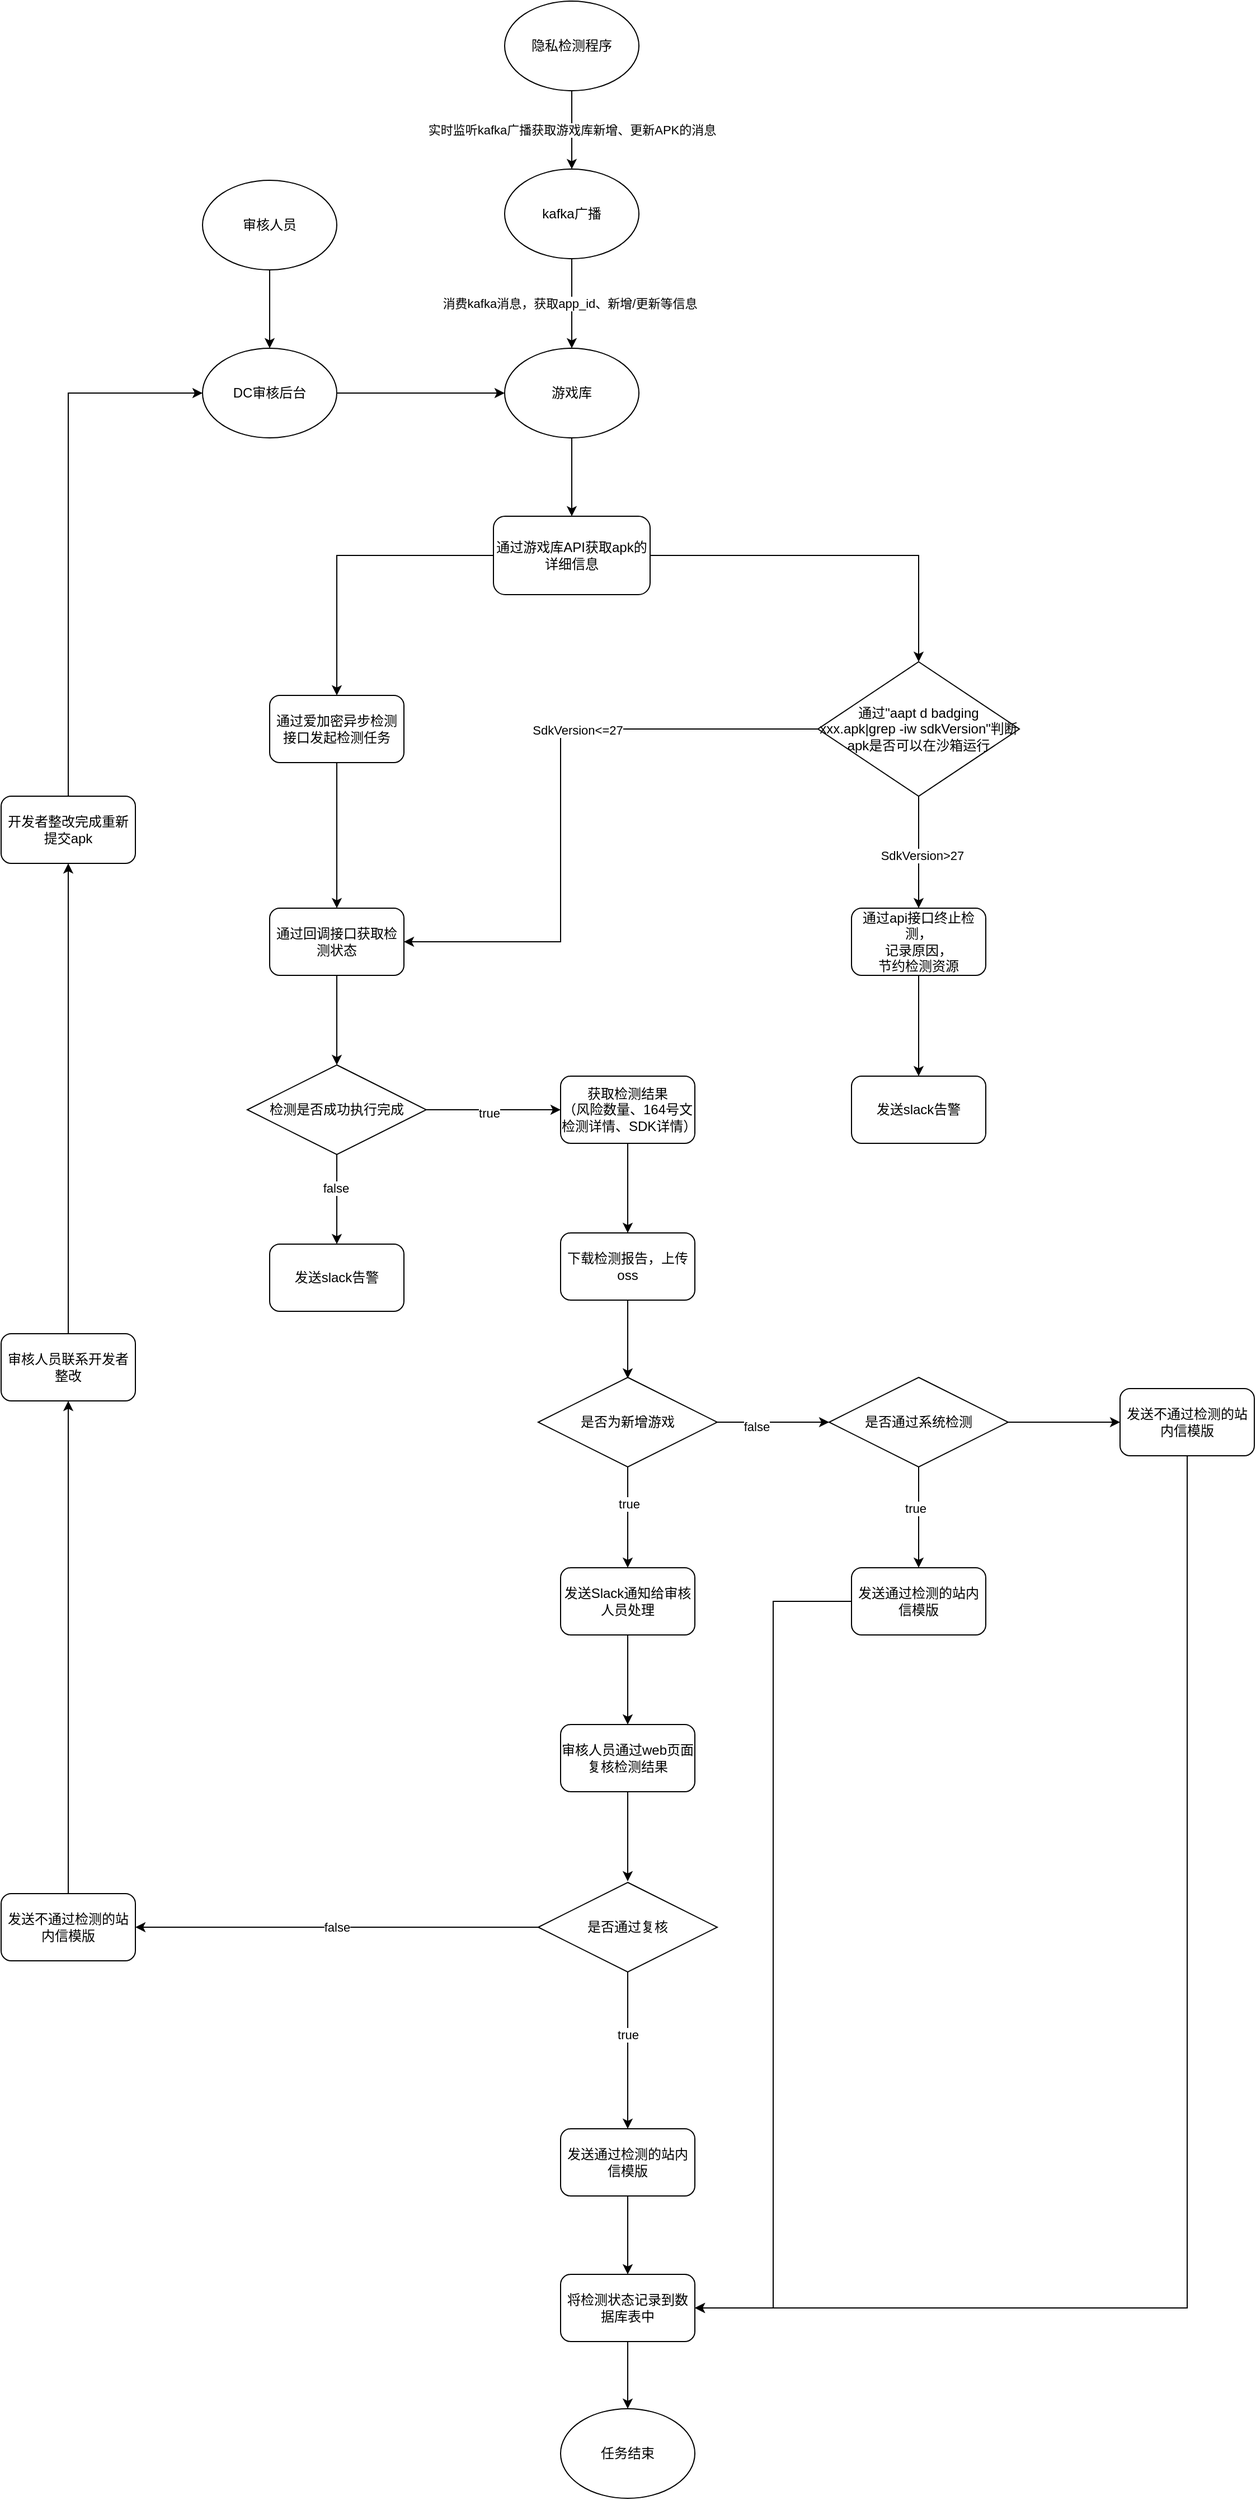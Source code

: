 <mxfile version="21.1.7" type="github">
  <diagram name="第 1 页" id="ZRmCv5PV6aarmLKB5haa">
    <mxGraphModel dx="2901" dy="2228" grid="1" gridSize="10" guides="1" tooltips="1" connect="1" arrows="1" fold="1" page="1" pageScale="1" pageWidth="827" pageHeight="1169" math="0" shadow="0">
      <root>
        <mxCell id="0" />
        <mxCell id="1" parent="0" />
        <mxCell id="ErXdo7OK-UVKG9JZovRo-5" value="实时监听kafka广播获取游戏库新增、更新APK的消息" style="edgeStyle=orthogonalEdgeStyle;rounded=0;orthogonalLoop=1;jettySize=auto;html=1;entryX=0.5;entryY=0;entryDx=0;entryDy=0;" parent="1" source="ErXdo7OK-UVKG9JZovRo-2" target="ErXdo7OK-UVKG9JZovRo-3" edge="1">
          <mxGeometry relative="1" as="geometry" />
        </mxCell>
        <mxCell id="ErXdo7OK-UVKG9JZovRo-2" value="隐私检测程序" style="ellipse;whiteSpace=wrap;html=1;" parent="1" vertex="1">
          <mxGeometry x="320" y="-140" width="120" height="80" as="geometry" />
        </mxCell>
        <mxCell id="hADiYlfOPuPrfmd_v7wi-25" value="" style="edgeStyle=orthogonalEdgeStyle;rounded=0;orthogonalLoop=1;jettySize=auto;html=1;" parent="1" source="ErXdo7OK-UVKG9JZovRo-3" target="hADiYlfOPuPrfmd_v7wi-24" edge="1">
          <mxGeometry relative="1" as="geometry" />
        </mxCell>
        <mxCell id="hADiYlfOPuPrfmd_v7wi-31" value="消费kafka消息，获取app_id、新增/更新等信息" style="edgeLabel;html=1;align=center;verticalAlign=middle;resizable=0;points=[];" parent="hADiYlfOPuPrfmd_v7wi-25" vertex="1" connectable="0">
          <mxGeometry y="-2" relative="1" as="geometry">
            <mxPoint as="offset" />
          </mxGeometry>
        </mxCell>
        <mxCell id="ErXdo7OK-UVKG9JZovRo-3" value="kafka广播" style="ellipse;whiteSpace=wrap;html=1;" parent="1" vertex="1">
          <mxGeometry x="320" y="10" width="120" height="80" as="geometry" />
        </mxCell>
        <mxCell id="ErXdo7OK-UVKG9JZovRo-14" value="" style="edgeStyle=orthogonalEdgeStyle;rounded=0;orthogonalLoop=1;jettySize=auto;html=1;" parent="1" source="ErXdo7OK-UVKG9JZovRo-9" target="ErXdo7OK-UVKG9JZovRo-13" edge="1">
          <mxGeometry relative="1" as="geometry" />
        </mxCell>
        <mxCell id="ErXdo7OK-UVKG9JZovRo-16" value="SdkVersion&amp;gt;27" style="edgeLabel;html=1;align=center;verticalAlign=middle;resizable=0;points=[];" parent="ErXdo7OK-UVKG9JZovRo-14" vertex="1" connectable="0">
          <mxGeometry x="0.051" y="2" relative="1" as="geometry">
            <mxPoint x="1" as="offset" />
          </mxGeometry>
        </mxCell>
        <mxCell id="ErXdo7OK-UVKG9JZovRo-21" style="edgeStyle=orthogonalEdgeStyle;rounded=0;orthogonalLoop=1;jettySize=auto;html=1;" parent="1" source="ErXdo7OK-UVKG9JZovRo-9" target="ErXdo7OK-UVKG9JZovRo-19" edge="1">
          <mxGeometry relative="1" as="geometry">
            <Array as="points">
              <mxPoint x="370" y="510" />
              <mxPoint x="370" y="700" />
            </Array>
          </mxGeometry>
        </mxCell>
        <mxCell id="ErXdo7OK-UVKG9JZovRo-22" value="SdkVersion&amp;lt;=27" style="edgeLabel;html=1;align=center;verticalAlign=middle;resizable=0;points=[];" parent="ErXdo7OK-UVKG9JZovRo-21" vertex="1" connectable="0">
          <mxGeometry x="-0.231" y="1" relative="1" as="geometry">
            <mxPoint as="offset" />
          </mxGeometry>
        </mxCell>
        <mxCell id="ErXdo7OK-UVKG9JZovRo-9" value="通过&quot;aapt d badging xxx.apk|grep -iw sdkVersion&quot;判断apk是否可以在沙箱运行" style="rhombus;whiteSpace=wrap;html=1;" parent="1" vertex="1">
          <mxGeometry x="600" y="450" width="180" height="120" as="geometry" />
        </mxCell>
        <mxCell id="ErXdo7OK-UVKG9JZovRo-12" value="" style="edgeStyle=orthogonalEdgeStyle;rounded=0;orthogonalLoop=1;jettySize=auto;html=1;" parent="1" source="ErXdo7OK-UVKG9JZovRo-10" target="ErXdo7OK-UVKG9JZovRo-9" edge="1">
          <mxGeometry relative="1" as="geometry" />
        </mxCell>
        <mxCell id="ErXdo7OK-UVKG9JZovRo-18" value="" style="edgeStyle=orthogonalEdgeStyle;rounded=0;orthogonalLoop=1;jettySize=auto;html=1;" parent="1" source="ErXdo7OK-UVKG9JZovRo-10" target="ErXdo7OK-UVKG9JZovRo-15" edge="1">
          <mxGeometry relative="1" as="geometry" />
        </mxCell>
        <mxCell id="ErXdo7OK-UVKG9JZovRo-10" value="通过游戏库API获取apk的详细信息" style="rounded=1;whiteSpace=wrap;html=1;" parent="1" vertex="1">
          <mxGeometry x="310" y="320" width="140" height="70" as="geometry" />
        </mxCell>
        <mxCell id="ErXdo7OK-UVKG9JZovRo-51" style="edgeStyle=orthogonalEdgeStyle;rounded=0;orthogonalLoop=1;jettySize=auto;html=1;entryX=0.5;entryY=0;entryDx=0;entryDy=0;" parent="1" source="ErXdo7OK-UVKG9JZovRo-13" target="ErXdo7OK-UVKG9JZovRo-50" edge="1">
          <mxGeometry relative="1" as="geometry" />
        </mxCell>
        <mxCell id="ErXdo7OK-UVKG9JZovRo-13" value="通过api接口终止检测，&lt;br&gt;记录原因，&lt;br&gt;节约检测资源" style="rounded=1;whiteSpace=wrap;html=1;" parent="1" vertex="1">
          <mxGeometry x="630" y="670" width="120" height="60" as="geometry" />
        </mxCell>
        <mxCell id="ErXdo7OK-UVKG9JZovRo-23" value="" style="edgeStyle=orthogonalEdgeStyle;rounded=0;orthogonalLoop=1;jettySize=auto;html=1;" parent="1" source="ErXdo7OK-UVKG9JZovRo-15" target="ErXdo7OK-UVKG9JZovRo-19" edge="1">
          <mxGeometry relative="1" as="geometry" />
        </mxCell>
        <mxCell id="ErXdo7OK-UVKG9JZovRo-15" value="通过爱加密异步检测接口发起检测任务" style="rounded=1;whiteSpace=wrap;html=1;" parent="1" vertex="1">
          <mxGeometry x="110" y="480" width="120" height="60" as="geometry" />
        </mxCell>
        <mxCell id="ErXdo7OK-UVKG9JZovRo-25" value="" style="edgeStyle=orthogonalEdgeStyle;rounded=0;orthogonalLoop=1;jettySize=auto;html=1;" parent="1" source="ErXdo7OK-UVKG9JZovRo-19" edge="1">
          <mxGeometry relative="1" as="geometry">
            <mxPoint x="170" y="810" as="targetPoint" />
          </mxGeometry>
        </mxCell>
        <mxCell id="ErXdo7OK-UVKG9JZovRo-19" value="通过回调接口获取检测状态" style="rounded=1;whiteSpace=wrap;html=1;" parent="1" vertex="1">
          <mxGeometry x="110" y="670" width="120" height="60" as="geometry" />
        </mxCell>
        <mxCell id="ErXdo7OK-UVKG9JZovRo-28" value="" style="edgeStyle=orthogonalEdgeStyle;rounded=0;orthogonalLoop=1;jettySize=auto;html=1;" parent="1" source="ErXdo7OK-UVKG9JZovRo-26" edge="1">
          <mxGeometry relative="1" as="geometry">
            <mxPoint x="370" y="850" as="targetPoint" />
          </mxGeometry>
        </mxCell>
        <mxCell id="ErXdo7OK-UVKG9JZovRo-29" value="true" style="edgeLabel;html=1;align=center;verticalAlign=middle;resizable=0;points=[];" parent="ErXdo7OK-UVKG9JZovRo-28" vertex="1" connectable="0">
          <mxGeometry x="-0.073" y="-3" relative="1" as="geometry">
            <mxPoint as="offset" />
          </mxGeometry>
        </mxCell>
        <mxCell id="ErXdo7OK-UVKG9JZovRo-47" value="" style="edgeStyle=orthogonalEdgeStyle;rounded=0;orthogonalLoop=1;jettySize=auto;html=1;" parent="1" source="ErXdo7OK-UVKG9JZovRo-26" target="ErXdo7OK-UVKG9JZovRo-46" edge="1">
          <mxGeometry relative="1" as="geometry" />
        </mxCell>
        <mxCell id="ErXdo7OK-UVKG9JZovRo-48" value="false" style="edgeLabel;html=1;align=center;verticalAlign=middle;resizable=0;points=[];" parent="ErXdo7OK-UVKG9JZovRo-47" vertex="1" connectable="0">
          <mxGeometry x="-0.25" y="-1" relative="1" as="geometry">
            <mxPoint as="offset" />
          </mxGeometry>
        </mxCell>
        <mxCell id="ErXdo7OK-UVKG9JZovRo-26" value="检测是否成功执行完成" style="rhombus;whiteSpace=wrap;html=1;" parent="1" vertex="1">
          <mxGeometry x="90" y="810" width="160" height="80" as="geometry" />
        </mxCell>
        <mxCell id="ErXdo7OK-UVKG9JZovRo-38" value="" style="edgeStyle=orthogonalEdgeStyle;rounded=0;orthogonalLoop=1;jettySize=auto;html=1;" parent="1" source="ErXdo7OK-UVKG9JZovRo-34" target="ErXdo7OK-UVKG9JZovRo-37" edge="1">
          <mxGeometry relative="1" as="geometry" />
        </mxCell>
        <mxCell id="ErXdo7OK-UVKG9JZovRo-34" value="获取检测结果&lt;br&gt;（风险数量、164号文检测详情、SDK详情）" style="rounded=1;whiteSpace=wrap;html=1;" parent="1" vertex="1">
          <mxGeometry x="370" y="820" width="120" height="60" as="geometry" />
        </mxCell>
        <mxCell id="ErXdo7OK-UVKG9JZovRo-43" value="" style="edgeStyle=orthogonalEdgeStyle;rounded=0;orthogonalLoop=1;jettySize=auto;html=1;" parent="1" source="ErXdo7OK-UVKG9JZovRo-37" edge="1">
          <mxGeometry relative="1" as="geometry">
            <mxPoint x="430" y="1090" as="targetPoint" />
          </mxGeometry>
        </mxCell>
        <mxCell id="ErXdo7OK-UVKG9JZovRo-37" value="下载检测报告，上传oss" style="rounded=1;whiteSpace=wrap;html=1;" parent="1" vertex="1">
          <mxGeometry x="370" y="960" width="120" height="60" as="geometry" />
        </mxCell>
        <mxCell id="ErXdo7OK-UVKG9JZovRo-46" value="发送slack告警" style="rounded=1;whiteSpace=wrap;html=1;" parent="1" vertex="1">
          <mxGeometry x="110" y="970" width="120" height="60" as="geometry" />
        </mxCell>
        <mxCell id="ErXdo7OK-UVKG9JZovRo-50" value="发送slack告警" style="rounded=1;whiteSpace=wrap;html=1;" parent="1" vertex="1">
          <mxGeometry x="630" y="820" width="120" height="60" as="geometry" />
        </mxCell>
        <mxCell id="hADiYlfOPuPrfmd_v7wi-4" value="" style="edgeStyle=orthogonalEdgeStyle;rounded=0;orthogonalLoop=1;jettySize=auto;html=1;" parent="1" source="hADiYlfOPuPrfmd_v7wi-2" edge="1">
          <mxGeometry relative="1" as="geometry">
            <mxPoint x="430" y="1259" as="targetPoint" />
          </mxGeometry>
        </mxCell>
        <mxCell id="hADiYlfOPuPrfmd_v7wi-5" value="true" style="edgeLabel;html=1;align=center;verticalAlign=middle;resizable=0;points=[];" parent="hADiYlfOPuPrfmd_v7wi-4" vertex="1" connectable="0">
          <mxGeometry x="-0.267" y="1" relative="1" as="geometry">
            <mxPoint as="offset" />
          </mxGeometry>
        </mxCell>
        <mxCell id="hADiYlfOPuPrfmd_v7wi-7" value="" style="edgeStyle=orthogonalEdgeStyle;rounded=0;orthogonalLoop=1;jettySize=auto;html=1;" parent="1" source="hADiYlfOPuPrfmd_v7wi-2" edge="1">
          <mxGeometry relative="1" as="geometry">
            <mxPoint x="610" y="1129" as="targetPoint" />
          </mxGeometry>
        </mxCell>
        <mxCell id="hADiYlfOPuPrfmd_v7wi-8" value="false" style="edgeLabel;html=1;align=center;verticalAlign=middle;resizable=0;points=[];" parent="hADiYlfOPuPrfmd_v7wi-7" vertex="1" connectable="0">
          <mxGeometry x="-0.3" y="-4" relative="1" as="geometry">
            <mxPoint as="offset" />
          </mxGeometry>
        </mxCell>
        <mxCell id="hADiYlfOPuPrfmd_v7wi-2" value="是否为新增游戏" style="rhombus;whiteSpace=wrap;html=1;" parent="1" vertex="1">
          <mxGeometry x="350" y="1089" width="160" height="80" as="geometry" />
        </mxCell>
        <mxCell id="hADiYlfOPuPrfmd_v7wi-11" value="" style="edgeStyle=orthogonalEdgeStyle;rounded=0;orthogonalLoop=1;jettySize=auto;html=1;" parent="1" source="hADiYlfOPuPrfmd_v7wi-9" target="hADiYlfOPuPrfmd_v7wi-10" edge="1">
          <mxGeometry relative="1" as="geometry" />
        </mxCell>
        <mxCell id="hADiYlfOPuPrfmd_v7wi-12" value="true" style="edgeLabel;html=1;align=center;verticalAlign=middle;resizable=0;points=[];" parent="hADiYlfOPuPrfmd_v7wi-11" vertex="1" connectable="0">
          <mxGeometry x="-0.178" y="-3" relative="1" as="geometry">
            <mxPoint as="offset" />
          </mxGeometry>
        </mxCell>
        <mxCell id="hADiYlfOPuPrfmd_v7wi-14" value="" style="edgeStyle=orthogonalEdgeStyle;rounded=0;orthogonalLoop=1;jettySize=auto;html=1;" parent="1" source="hADiYlfOPuPrfmd_v7wi-9" target="hADiYlfOPuPrfmd_v7wi-13" edge="1">
          <mxGeometry relative="1" as="geometry" />
        </mxCell>
        <mxCell id="hADiYlfOPuPrfmd_v7wi-9" value="是否通过系统检测" style="rhombus;whiteSpace=wrap;html=1;" parent="1" vertex="1">
          <mxGeometry x="610" y="1089" width="160" height="80" as="geometry" />
        </mxCell>
        <mxCell id="hADiYlfOPuPrfmd_v7wi-55" style="edgeStyle=orthogonalEdgeStyle;rounded=0;orthogonalLoop=1;jettySize=auto;html=1;entryX=1;entryY=0.5;entryDx=0;entryDy=0;" parent="1" source="hADiYlfOPuPrfmd_v7wi-10" target="hADiYlfOPuPrfmd_v7wi-52" edge="1">
          <mxGeometry relative="1" as="geometry" />
        </mxCell>
        <mxCell id="hADiYlfOPuPrfmd_v7wi-10" value="发送通过检测的站内信模版" style="rounded=1;whiteSpace=wrap;html=1;" parent="1" vertex="1">
          <mxGeometry x="630" y="1259" width="120" height="60" as="geometry" />
        </mxCell>
        <mxCell id="hADiYlfOPuPrfmd_v7wi-56" style="edgeStyle=orthogonalEdgeStyle;rounded=0;orthogonalLoop=1;jettySize=auto;html=1;entryX=1;entryY=0.5;entryDx=0;entryDy=0;" parent="1" source="hADiYlfOPuPrfmd_v7wi-13" target="hADiYlfOPuPrfmd_v7wi-52" edge="1">
          <mxGeometry relative="1" as="geometry">
            <Array as="points">
              <mxPoint x="930" y="1920" />
            </Array>
          </mxGeometry>
        </mxCell>
        <mxCell id="hADiYlfOPuPrfmd_v7wi-13" value="发送不通过检测的站内信模版" style="rounded=1;whiteSpace=wrap;html=1;" parent="1" vertex="1">
          <mxGeometry x="870" y="1099" width="120" height="60" as="geometry" />
        </mxCell>
        <mxCell id="hADiYlfOPuPrfmd_v7wi-19" value="" style="edgeStyle=orthogonalEdgeStyle;rounded=0;orthogonalLoop=1;jettySize=auto;html=1;" parent="1" source="hADiYlfOPuPrfmd_v7wi-16" target="hADiYlfOPuPrfmd_v7wi-18" edge="1">
          <mxGeometry relative="1" as="geometry" />
        </mxCell>
        <mxCell id="hADiYlfOPuPrfmd_v7wi-16" value="发送Slack通知给审核人员处理" style="rounded=1;whiteSpace=wrap;html=1;" parent="1" vertex="1">
          <mxGeometry x="370" y="1259" width="120" height="60" as="geometry" />
        </mxCell>
        <mxCell id="hADiYlfOPuPrfmd_v7wi-23" value="" style="edgeStyle=orthogonalEdgeStyle;rounded=0;orthogonalLoop=1;jettySize=auto;html=1;" parent="1" source="hADiYlfOPuPrfmd_v7wi-18" edge="1">
          <mxGeometry relative="1" as="geometry">
            <mxPoint x="430" y="1539" as="targetPoint" />
          </mxGeometry>
        </mxCell>
        <mxCell id="hADiYlfOPuPrfmd_v7wi-18" value="审核人员通过web页面复核检测结果" style="rounded=1;whiteSpace=wrap;html=1;" parent="1" vertex="1">
          <mxGeometry x="370" y="1399" width="120" height="60" as="geometry" />
        </mxCell>
        <mxCell id="hADiYlfOPuPrfmd_v7wi-30" value="" style="edgeStyle=orthogonalEdgeStyle;rounded=0;orthogonalLoop=1;jettySize=auto;html=1;" parent="1" source="hADiYlfOPuPrfmd_v7wi-24" target="ErXdo7OK-UVKG9JZovRo-10" edge="1">
          <mxGeometry relative="1" as="geometry" />
        </mxCell>
        <mxCell id="hADiYlfOPuPrfmd_v7wi-24" value="游戏库" style="ellipse;whiteSpace=wrap;html=1;" parent="1" vertex="1">
          <mxGeometry x="320" y="170" width="120" height="80" as="geometry" />
        </mxCell>
        <mxCell id="hADiYlfOPuPrfmd_v7wi-33" style="edgeStyle=orthogonalEdgeStyle;rounded=0;orthogonalLoop=1;jettySize=auto;html=1;entryX=0;entryY=0.5;entryDx=0;entryDy=0;" parent="1" source="hADiYlfOPuPrfmd_v7wi-32" target="hADiYlfOPuPrfmd_v7wi-24" edge="1">
          <mxGeometry relative="1" as="geometry" />
        </mxCell>
        <mxCell id="hADiYlfOPuPrfmd_v7wi-32" value="DC审核后台" style="ellipse;whiteSpace=wrap;html=1;" parent="1" vertex="1">
          <mxGeometry x="50" y="170" width="120" height="80" as="geometry" />
        </mxCell>
        <mxCell id="hADiYlfOPuPrfmd_v7wi-36" style="edgeStyle=orthogonalEdgeStyle;rounded=0;orthogonalLoop=1;jettySize=auto;html=1;entryX=0.5;entryY=0;entryDx=0;entryDy=0;" parent="1" source="hADiYlfOPuPrfmd_v7wi-35" target="hADiYlfOPuPrfmd_v7wi-32" edge="1">
          <mxGeometry relative="1" as="geometry" />
        </mxCell>
        <mxCell id="hADiYlfOPuPrfmd_v7wi-35" value="审核人员" style="ellipse;whiteSpace=wrap;html=1;" parent="1" vertex="1">
          <mxGeometry x="50" y="20" width="120" height="80" as="geometry" />
        </mxCell>
        <mxCell id="hADiYlfOPuPrfmd_v7wi-42" value="false" style="edgeStyle=orthogonalEdgeStyle;rounded=0;orthogonalLoop=1;jettySize=auto;html=1;entryX=1;entryY=0.5;entryDx=0;entryDy=0;" parent="1" source="hADiYlfOPuPrfmd_v7wi-39" target="hADiYlfOPuPrfmd_v7wi-41" edge="1">
          <mxGeometry relative="1" as="geometry" />
        </mxCell>
        <mxCell id="hADiYlfOPuPrfmd_v7wi-50" style="edgeStyle=orthogonalEdgeStyle;rounded=0;orthogonalLoop=1;jettySize=auto;html=1;" parent="1" source="hADiYlfOPuPrfmd_v7wi-39" edge="1">
          <mxGeometry relative="1" as="geometry">
            <mxPoint x="430" y="1760" as="targetPoint" />
          </mxGeometry>
        </mxCell>
        <mxCell id="hADiYlfOPuPrfmd_v7wi-51" value="true" style="edgeLabel;html=1;align=center;verticalAlign=middle;resizable=0;points=[];" parent="hADiYlfOPuPrfmd_v7wi-50" vertex="1" connectable="0">
          <mxGeometry x="-0.211" relative="1" as="geometry">
            <mxPoint as="offset" />
          </mxGeometry>
        </mxCell>
        <mxCell id="hADiYlfOPuPrfmd_v7wi-39" value="是否通过复核" style="rhombus;whiteSpace=wrap;html=1;" parent="1" vertex="1">
          <mxGeometry x="350" y="1540" width="160" height="80" as="geometry" />
        </mxCell>
        <mxCell id="hADiYlfOPuPrfmd_v7wi-44" value="" style="edgeStyle=orthogonalEdgeStyle;rounded=0;orthogonalLoop=1;jettySize=auto;html=1;" parent="1" source="hADiYlfOPuPrfmd_v7wi-41" target="hADiYlfOPuPrfmd_v7wi-43" edge="1">
          <mxGeometry relative="1" as="geometry" />
        </mxCell>
        <mxCell id="hADiYlfOPuPrfmd_v7wi-41" value="发送不通过检测的站内信模版" style="rounded=1;whiteSpace=wrap;html=1;" parent="1" vertex="1">
          <mxGeometry x="-130" y="1550" width="120" height="60" as="geometry" />
        </mxCell>
        <mxCell id="hADiYlfOPuPrfmd_v7wi-48" value="" style="edgeStyle=orthogonalEdgeStyle;rounded=0;orthogonalLoop=1;jettySize=auto;html=1;" parent="1" source="hADiYlfOPuPrfmd_v7wi-43" target="hADiYlfOPuPrfmd_v7wi-47" edge="1">
          <mxGeometry relative="1" as="geometry" />
        </mxCell>
        <mxCell id="hADiYlfOPuPrfmd_v7wi-43" value="审核人员联系开发者整改" style="rounded=1;whiteSpace=wrap;html=1;" parent="1" vertex="1">
          <mxGeometry x="-130" y="1050" width="120" height="60" as="geometry" />
        </mxCell>
        <mxCell id="hADiYlfOPuPrfmd_v7wi-49" style="edgeStyle=orthogonalEdgeStyle;rounded=0;orthogonalLoop=1;jettySize=auto;html=1;entryX=0;entryY=0.5;entryDx=0;entryDy=0;" parent="1" source="hADiYlfOPuPrfmd_v7wi-47" target="hADiYlfOPuPrfmd_v7wi-32" edge="1">
          <mxGeometry relative="1" as="geometry">
            <Array as="points">
              <mxPoint x="-70" y="210" />
            </Array>
          </mxGeometry>
        </mxCell>
        <mxCell id="hADiYlfOPuPrfmd_v7wi-47" value="开发者整改完成重新提交apk" style="rounded=1;whiteSpace=wrap;html=1;" parent="1" vertex="1">
          <mxGeometry x="-130" y="570" width="120" height="60" as="geometry" />
        </mxCell>
        <mxCell id="hADiYlfOPuPrfmd_v7wi-58" value="" style="edgeStyle=orthogonalEdgeStyle;rounded=0;orthogonalLoop=1;jettySize=auto;html=1;" parent="1" source="hADiYlfOPuPrfmd_v7wi-52" target="hADiYlfOPuPrfmd_v7wi-57" edge="1">
          <mxGeometry relative="1" as="geometry" />
        </mxCell>
        <mxCell id="hADiYlfOPuPrfmd_v7wi-52" value="将检测状态记录到数据库表中" style="rounded=1;whiteSpace=wrap;html=1;" parent="1" vertex="1">
          <mxGeometry x="370" y="1890" width="120" height="60" as="geometry" />
        </mxCell>
        <mxCell id="hADiYlfOPuPrfmd_v7wi-54" value="" style="edgeStyle=orthogonalEdgeStyle;rounded=0;orthogonalLoop=1;jettySize=auto;html=1;" parent="1" source="hADiYlfOPuPrfmd_v7wi-53" target="hADiYlfOPuPrfmd_v7wi-52" edge="1">
          <mxGeometry relative="1" as="geometry" />
        </mxCell>
        <mxCell id="hADiYlfOPuPrfmd_v7wi-53" value="发送通过检测的站内信模版" style="rounded=1;whiteSpace=wrap;html=1;" parent="1" vertex="1">
          <mxGeometry x="370" y="1760" width="120" height="60" as="geometry" />
        </mxCell>
        <mxCell id="hADiYlfOPuPrfmd_v7wi-57" value="任务结束" style="ellipse;whiteSpace=wrap;html=1;" parent="1" vertex="1">
          <mxGeometry x="370" y="2010" width="120" height="80" as="geometry" />
        </mxCell>
      </root>
    </mxGraphModel>
  </diagram>
</mxfile>
